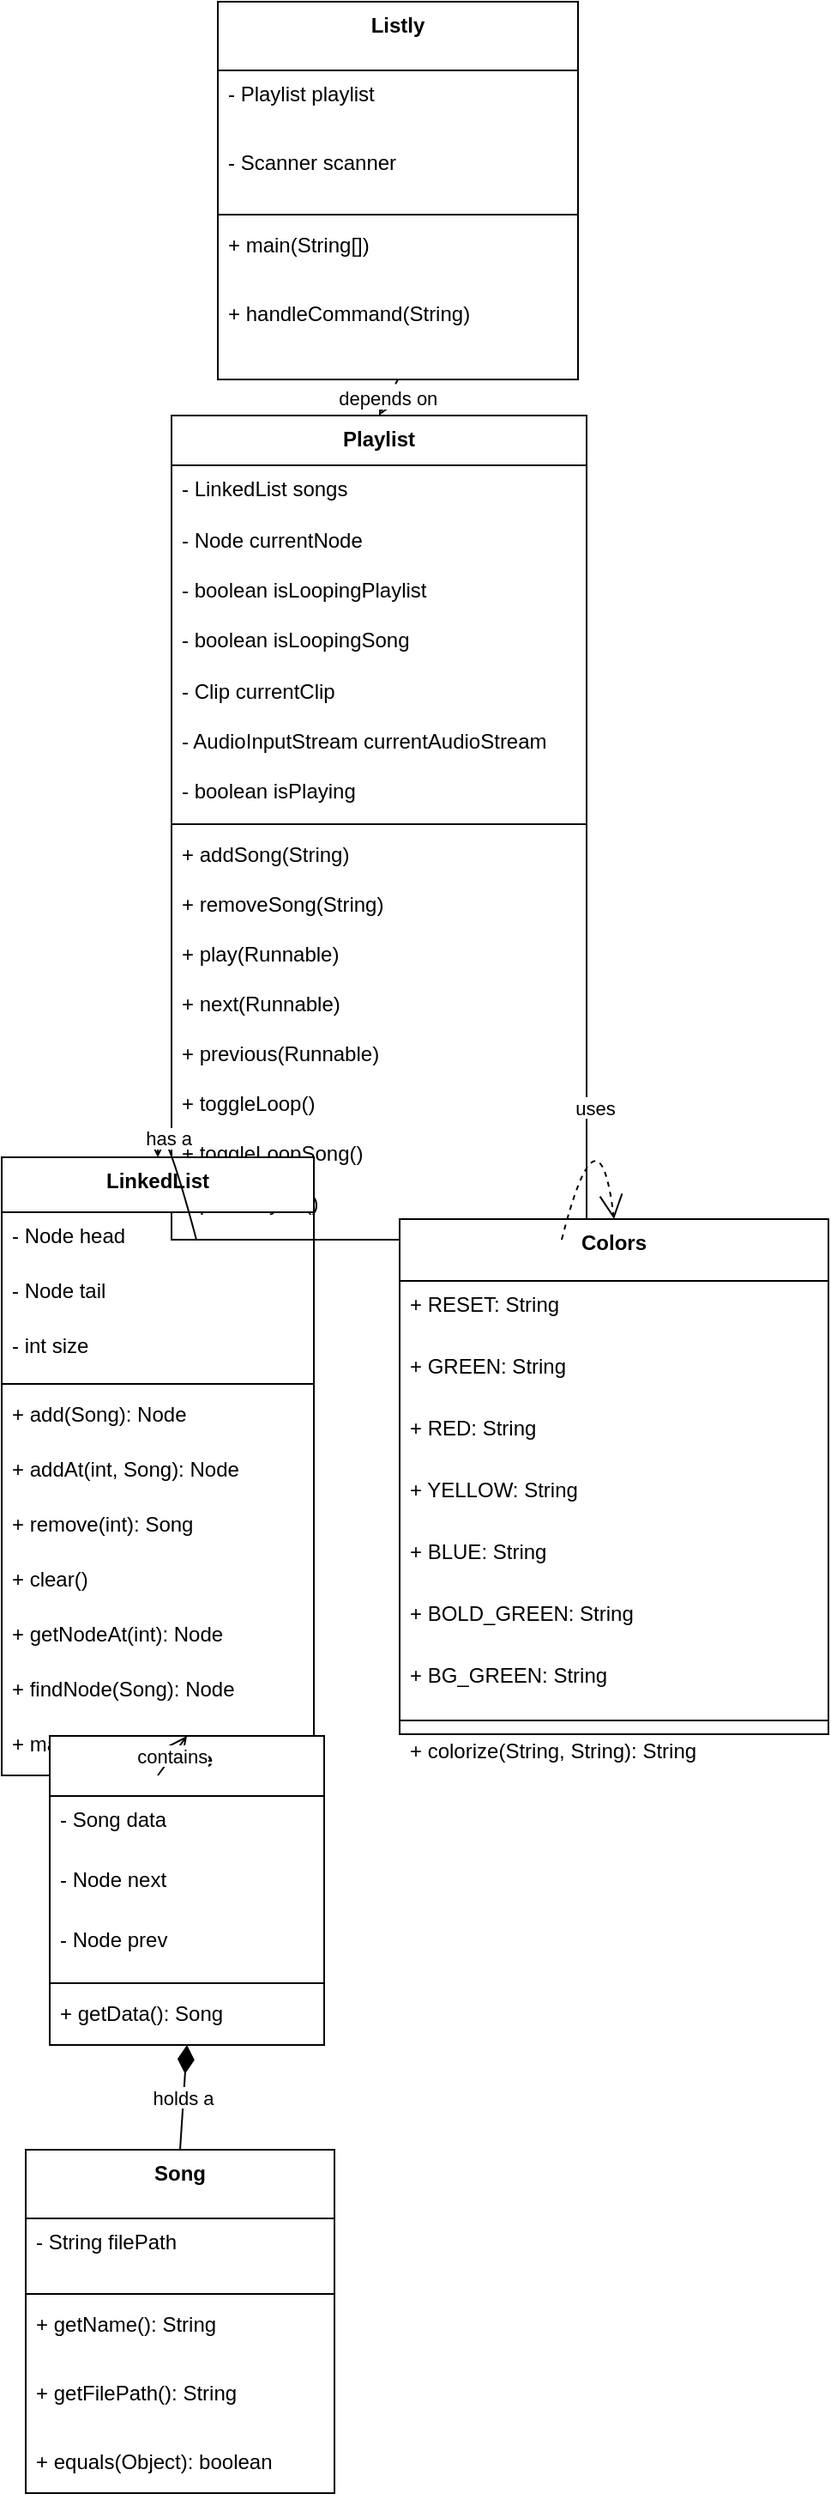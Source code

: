 <mxfile version="26.2.14">
  <diagram name="Page-1" id="Bg2ILVUZCvkJHj1Jf9vQ">
    <mxGraphModel>
      <root>
        <mxCell id="0" />
        <mxCell id="1" parent="0" />
        
        <!-- Playlist Class -->
        <mxCell id="2" value="Playlist" style="swimlane;fontStyle=1;align=center;verticalAlign=top;childLayout=stackLayout;horizontal=1;startSize=29;horizontalStack=0;resizeParent=1;resizeParentMax=0;resizeLast=0;collapsible=0;marginBottom=0;" vertex="1" parent="1">
          <mxGeometry x="107" y="249" width="242" height="480" as="geometry" />
        </mxCell>
        <mxCell id="3" value="- LinkedList songs" style="text;strokeColor=none;fillColor=none;align=left;verticalAlign=top;spacingLeft=4;spacingRight=4;overflow=hidden;rotatable=0;points=[[0,0.5],[1,0.5]];portConstraint=eastwest;" vertex="1" parent="2">
          <mxGeometry y="29" width="242" height="29" as="geometry" />
        </mxCell>
        <mxCell id="4" value="- Node currentNode" style="text;strokeColor=none;fillColor=none;align=left;verticalAlign=top;spacingLeft=4;spacingRight=4;overflow=hidden;rotatable=0;points=[[0,0.5],[1,0.5]];portConstraint=eastwest;" vertex="1" parent="2">
          <mxGeometry y="59" width="242" height="29" as="geometry" />
        </mxCell>
        <mxCell id="5" value="- boolean isLoopingPlaylist" style="text;strokeColor=none;fillColor=none;align=left;verticalAlign=top;spacingLeft=4;spacingRight=4;overflow=hidden;rotatable=0;points=[[0,0.5],[1,0.5]];portConstraint=eastwest;" vertex="1" parent="2">
          <mxGeometry y="88" width="242" height="29" as="geometry" />
        </mxCell>
        <mxCell id="6" value="- boolean isLoopingSong" style="text;strokeColor=none;fillColor=none;align=left;verticalAlign=top;spacingLeft=4;spacingRight=4;overflow=hidden;rotatable=0;points=[[0,0.5],[1,0.5]];portConstraint=eastwest;" vertex="1" parent="2">
          <mxGeometry y="117" width="242" height="29" as="geometry" />
        </mxCell>
        <mxCell id="7" value="- Clip currentClip" style="text;strokeColor=none;fillColor=none;align=left;verticalAlign=top;spacingLeft=4;spacingRight=4;overflow=hidden;rotatable=0;points=[[0,0.5],[1,0.5]];portConstraint=eastwest;" vertex="1" parent="2">
          <mxGeometry y="147" width="242" height="29" as="geometry" />
        </mxCell>
        <mxCell id="8" value="- AudioInputStream currentAudioStream" style="text;strokeColor=none;fillColor=none;align=left;verticalAlign=top;spacingLeft=4;spacingRight=4;overflow=hidden;rotatable=0;points=[[0,0.5],[1,0.5]];portConstraint=eastwest;" vertex="1" parent="2">
          <mxGeometry y="176" width="242" height="29" as="geometry" />
        </mxCell>
        <mxCell id="9" value="- boolean isPlaying" style="text;strokeColor=none;fillColor=none;align=left;verticalAlign=top;spacingLeft=4;spacingRight=4;overflow=hidden;rotatable=0;points=[[0,0.5],[1,0.5]];portConstraint=eastwest;" vertex="1" parent="2">
          <mxGeometry y="205" width="242" height="29" as="geometry" />
        </mxCell>
        <mxCell id="10" style="line;strokeWidth=1;fillColor=none;align=left;verticalAlign=middle;spacingTop=-1;spacingLeft=3;spacingRight=3;rotatable=0;labelPosition=right;points=[];portConstraint=eastwest;strokeColor=inherit;" vertex="1" parent="2">
          <mxGeometry y="234" width="242" height="8" as="geometry" />
        </mxCell>
        <mxCell id="11" value="+ addSong(String)" style="text;strokeColor=none;fillColor=none;align=left;verticalAlign=top;spacingLeft=4;spacingRight=4;overflow=hidden;rotatable=0;points=[[0,0.5],[1,0.5]];portConstraint=eastwest;" vertex="1" parent="2">
          <mxGeometry y="242" width="242" height="29" as="geometry" />
        </mxCell>
        <mxCell id="12" value="+ removeSong(String)" style="text;strokeColor=none;fillColor=none;align=left;verticalAlign=top;spacingLeft=4;spacingRight=4;overflow=hidden;rotatable=0;points=[[0,0.5],[1,0.5]];portConstraint=eastwest;" vertex="1" parent="2">
          <mxGeometry y="271" width="242" height="29" as="geometry" />
        </mxCell>
        <mxCell id="13" value="+ play(Runnable)" style="text;strokeColor=none;fillColor=none;align=left;verticalAlign=top;spacingLeft=4;spacingRight=4;overflow=hidden;rotatable=0;points=[[0,0.5],[1,0.5]];portConstraint=eastwest;" vertex="1" parent="2">
          <mxGeometry y="300" width="242" height="29" as="geometry" />
        </mxCell>
        <mxCell id="14" value="+ next(Runnable)" style="text;strokeColor=none;fillColor=none;align=left;verticalAlign=top;spacingLeft=4;spacingRight=4;overflow=hidden;rotatable=0;points=[[0,0.5],[1,0.5]];portConstraint=eastwest;" vertex="1" parent="2">
          <mxGeometry y="329" width="242" height="29" as="geometry" />
        </mxCell>
        <mxCell id="15" value="+ previous(Runnable)" style="text;strokeColor=none;fillColor=none;align=left;verticalAlign=top;spacingLeft=4;spacingRight=4;overflow=hidden;rotatable=0;points=[[0,0.5],[1,0.5]];portConstraint=eastwest;" vertex="1" parent="2">
          <mxGeometry y="358" width="242" height="29" as="geometry" />
        </mxCell>
        <mxCell id="16" value="+ toggleLoop()" style="text;strokeColor=none;fillColor=none;align=left;verticalAlign=top;spacingLeft=4;spacingRight=4;overflow=hidden;rotatable=0;points=[[0,0.5],[1,0.5]];portConstraint=eastwest;" vertex="1" parent="2">
          <mxGeometry y="387" width="242" height="29" as="geometry" />
        </mxCell>
        <mxCell id="17" value="+ toggleLoopSong()" style="text;strokeColor=none;fillColor=none;align=left;verticalAlign=top;spacingLeft=4;spacingRight=4;overflow=hidden;rotatable=0;points=[[0,0.5],[1,0.5]];portConstraint=eastwest;" vertex="1" parent="2">
          <mxGeometry y="416" width="242" height="29" as="geometry" />
        </mxCell>
        <mxCell id="18" value="+ printPlaylist()" style="text;strokeColor=none;fillColor=none;align=left;verticalAlign=top;spacingLeft=4;spacingRight=4;overflow=hidden;rotatable=0;points=[[0,0.5],[1,0.5]];portConstraint=eastwest;" vertex="1" parent="2">
          <mxGeometry y="445" width="242" height="29" as="geometry" />
        </mxCell>
        
        <!-- LinkedList Class -->
        <mxCell id="19" value="LinkedList" style="swimlane;fontStyle=1;align=center;verticalAlign=top;childLayout=stackLayout;horizontal=1;startSize=32;horizontalStack=0;resizeParent=1;resizeParentMax=0;resizeLast=0;collapsible=0;marginBottom=0;" vertex="1" parent="1">
          <mxGeometry x="8" y="681" width="182" height="360" as="geometry" />
        </mxCell>
        <mxCell id="20" value="- Node head" style="text;strokeColor=none;fillColor=none;align=left;verticalAlign=top;spacingLeft=4;spacingRight=4;overflow=hidden;rotatable=0;points=[[0,0.5],[1,0.5]];portConstraint=eastwest;" vertex="1" parent="19">
          <mxGeometry y="32" width="182" height="32" as="geometry" />
        </mxCell>
        <mxCell id="21" value="- Node tail" style="text;strokeColor=none;fillColor=none;align=left;verticalAlign=top;spacingLeft=4;spacingRight=4;overflow=hidden;rotatable=0;points=[[0,0.5],[1,0.5]];portConstraint=eastwest;" vertex="1" parent="19">
          <mxGeometry y="64" width="182" height="32" as="geometry" />
        </mxCell>
        <mxCell id="22" value="- int size" style="text;strokeColor=none;fillColor=none;align=left;verticalAlign=top;spacingLeft=4;spacingRight=4;overflow=hidden;rotatable=0;points=[[0,0.5],[1,0.5]];portConstraint=eastwest;" vertex="1" parent="19">
          <mxGeometry y="96" width="182" height="32" as="geometry" />
        </mxCell>
        <mxCell id="23" style="line;strokeWidth=1;fillColor=none;align=left;verticalAlign=middle;spacingTop=-1;spacingLeft=3;spacingRight=3;rotatable=0;labelPosition=right;points=[];portConstraint=eastwest;strokeColor=inherit;" vertex="1" parent="19">
          <mxGeometry y="128" width="182" height="8" as="geometry" />
        </mxCell>
        <mxCell id="24" value="+ add(Song): Node" style="text;strokeColor=none;fillColor=none;align=left;verticalAlign=top;spacingLeft=4;spacingRight=4;overflow=hidden;rotatable=0;points=[[0,0.5],[1,0.5]];portConstraint=eastwest;" vertex="1" parent="19">
          <mxGeometry y="136" width="182" height="32" as="geometry" />
        </mxCell>
        <mxCell id="25" value="+ addAt(int, Song): Node" style="text;strokeColor=none;fillColor=none;align=left;verticalAlign=top;spacingLeft=4;spacingRight=4;overflow=hidden;rotatable=0;points=[[0,0.5],[1,0.5]];portConstraint=eastwest;" vertex="1" parent="19">
          <mxGeometry y="168" width="182" height="32" as="geometry" />
        </mxCell>
        <mxCell id="26" value="+ remove(int): Song" style="text;strokeColor=none;fillColor=none;align=left;verticalAlign=top;spacingLeft=4;spacingRight=4;overflow=hidden;rotatable=0;points=[[0,0.5],[1,0.5]];portConstraint=eastwest;" vertex="1" parent="19">
          <mxGeometry y="200" width="182" height="32" as="geometry" />
        </mxCell>
        <mxCell id="27" value="+ clear()" style="text;strokeColor=none;fillColor=none;align=left;verticalAlign=top;spacingLeft=4;spacingRight=4;overflow=hidden;rotatable=0;points=[[0,0.5],[1,0.5]];portConstraint=eastwest;" vertex="1" parent="19">
          <mxGeometry y="232" width="182" height="32" as="geometry" />
        </mxCell>
        <mxCell id="28" value="+ getNodeAt(int): Node" style="text;strokeColor=none;fillColor=none;align=left;verticalAlign=top;spacingLeft=4;spacingRight=4;overflow=hidden;rotatable=0;points=[[0,0.5],[1,0.5]];portConstraint=eastwest;" vertex="1" parent="19">
          <mxGeometry y="264" width="182" height="32" as="geometry" />
        </mxCell>
        <mxCell id="29" value="+ findNode(Song): Node" style="text;strokeColor=none;fillColor=none;align=left;verticalAlign=top;spacingLeft=4;spacingRight=4;overflow=hidden;rotatable=0;points=[[0,0.5],[1,0.5]];portConstraint=eastwest;" vertex="1" parent="19">
          <mxGeometry y="296" width="182" height="32" as="geometry" />
        </mxCell>
        <mxCell id="30" value="+ makeCircular()" style="text;strokeColor=none;fillColor=none;align=left;verticalAlign=top;spacingLeft=4;spacingRight=4;overflow=hidden;rotatable=0;points=[[0,0.5],[1,0.5]];portConstraint=eastwest;" vertex="1" parent="19">
          <mxGeometry y="328" width="182" height="32" as="geometry" />
        </mxCell>
        
        <!-- Node Class -->
        <mxCell id="31" value="Node" style="swimlane;fontStyle=1;align=center;verticalAlign=top;childLayout=stackLayout;horizontal=1;startSize=35;horizontalStack=0;resizeParent=1;resizeParentMax=0;resizeLast=0;collapsible=0;marginBottom=0;" vertex="1" parent="1">
          <mxGeometry x="36" y="1018" width="160" height="180" as="geometry" />
        </mxCell>
        <mxCell id="32" value="- Song data" style="text;strokeColor=none;fillColor=none;align=left;verticalAlign=top;spacingLeft=4;spacingRight=4;overflow=hidden;rotatable=0;points=[[0,0.5],[1,0.5]];portConstraint=eastwest;" vertex="1" parent="31">
          <mxGeometry y="35" width="160" height="35" as="geometry" />
        </mxCell>
        <mxCell id="33" value="- Node next" style="text;strokeColor=none;fillColor=none;align=left;verticalAlign=top;spacingLeft=4;spacingRight=4;overflow=hidden;rotatable=0;points=[[0,0.5],[1,0.5]];portConstraint=eastwest;" vertex="1" parent="31">
          <mxGeometry y="70" width="160" height="35" as="geometry" />
        </mxCell>
        <mxCell id="34" value="- Node prev" style="text;strokeColor=none;fillColor=none;align=left;verticalAlign=top;spacingLeft=4;spacingRight=4;overflow=hidden;rotatable=0;points=[[0,0.5],[1,0.5]];portConstraint=eastwest;" vertex="1" parent="31">
          <mxGeometry y="105" width="160" height="35" as="geometry" />
        </mxCell>
        <mxCell id="35" style="line;strokeWidth=1;fillColor=none;align=left;verticalAlign=middle;spacingTop=-1;spacingLeft=3;spacingRight=3;rotatable=0;labelPosition=right;points=[];portConstraint=eastwest;strokeColor=inherit;" vertex="1" parent="31">
          <mxGeometry y="140" width="160" height="8" as="geometry" />
        </mxCell>
        <mxCell id="36" value="+ getData(): Song" style="text;strokeColor=none;fillColor=none;align=left;verticalAlign=top;spacingLeft=4;spacingRight=4;overflow=hidden;rotatable=0;points=[[0,0.5],[1,0.5]];portConstraint=eastwest;" vertex="1" parent="31">
          <mxGeometry y="148" width="160" height="32" as="geometry" />
        </mxCell>
        
        <!-- Song Class -->
        <mxCell id="37" value="Song" style="swimlane;fontStyle=1;align=center;verticalAlign=top;childLayout=stackLayout;horizontal=1;startSize=40;horizontalStack=0;resizeParent=1;resizeParentMax=0;resizeLast=0;collapsible=0;marginBottom=0;" vertex="1" parent="1">
          <mxGeometry x="22" y="1259" width="180" height="200" as="geometry" />
        </mxCell>
        <mxCell id="38" value="- String filePath" style="text;strokeColor=none;fillColor=none;align=left;verticalAlign=top;spacingLeft=4;spacingRight=4;overflow=hidden;rotatable=0;points=[[0,0.5],[1,0.5]];portConstraint=eastwest;" vertex="1" parent="37">
          <mxGeometry y="40" width="180" height="40" as="geometry" />
        </mxCell>
        <mxCell id="39" style="line;strokeWidth=1;fillColor=none;align=left;verticalAlign=middle;spacingTop=-1;spacingLeft=3;spacingRight=3;rotatable=0;labelPosition=right;points=[];portConstraint=eastwest;strokeColor=inherit;" vertex="1" parent="37">
          <mxGeometry y="80" width="180" height="8" as="geometry" />
        </mxCell>
        <mxCell id="40" value="+ getName(): String" style="text;strokeColor=none;fillColor=none;align=left;verticalAlign=top;spacingLeft=4;spacingRight=4;overflow=hidden;rotatable=0;points=[[0,0.5],[1,0.5]];portConstraint=eastwest;" vertex="1" parent="37">
          <mxGeometry y="88" width="180" height="40" as="geometry" />
        </mxCell>
        <mxCell id="41" value="+ getFilePath(): String" style="text;strokeColor=none;fillColor=none;align=left;verticalAlign=top;spacingLeft=4;spacingRight=4;overflow=hidden;rotatable=0;points=[[0,0.5],[1,0.5]];portConstraint=eastwest;" vertex="1" parent="37">
          <mxGeometry y="128" width="180" height="40" as="geometry" />
        </mxCell>
        <mxCell id="42" value="+ equals(Object): boolean" style="text;strokeColor=none;fillColor=none;align=left;verticalAlign=top;spacingLeft=4;spacingRight=4;overflow=hidden;rotatable=0;points=[[0,0.5],[1,0.5]];portConstraint=eastwest;" vertex="1" parent="37">
          <mxGeometry y="168" width="180" height="32" as="geometry" />
        </mxCell>
        
        <!-- Listly Class -->
        <mxCell id="43" value="Listly" style="swimlane;fontStyle=1;align=center;verticalAlign=top;childLayout=stackLayout;horizontal=1;startSize=40;horizontalStack=0;resizeParent=1;resizeParentMax=0;resizeLast=0;collapsible=0;marginBottom=0;" vertex="1" parent="1">
          <mxGeometry x="134" y="8" width="210" height="220" as="geometry" />
        </mxCell>
        <mxCell id="44" value="- Playlist playlist" style="text;strokeColor=none;fillColor=none;align=left;verticalAlign=top;spacingLeft=4;spacingRight=4;overflow=hidden;rotatable=0;points=[[0,0.5],[1,0.5]];portConstraint=eastwest;" vertex="1" parent="43">
          <mxGeometry y="40" width="210" height="40" as="geometry" />
        </mxCell>
        <mxCell id="45" value="- Scanner scanner" style="text;strokeColor=none;fillColor=none;align=left;verticalAlign=top;spacingLeft=4;spacingRight=4;overflow=hidden;rotatable=0;points=[[0,0.5],[1,0.5]];portConstraint=eastwest;" vertex="1" parent="43">
          <mxGeometry y="80" width="210" height="40" as="geometry" />
        </mxCell>
        <mxCell id="46" style="line;strokeWidth=1;fillColor=none;align=left;verticalAlign=middle;spacingTop=-1;spacingLeft=3;spacingRight=3;rotatable=0;labelPosition=right;points=[];portConstraint=eastwest;strokeColor=inherit;" vertex="1" parent="43">
          <mxGeometry y="120" width="210" height="8" as="geometry" />
        </mxCell>
        <mxCell id="47" value="+ main(String[])" style="text;strokeColor=none;fillColor=none;align=left;verticalAlign=top;spacingLeft=4;spacingRight=4;overflow=hidden;rotatable=0;points=[[0,0.5],[1,0.5]];portConstraint=eastwest;" vertex="1" parent="43">
          <mxGeometry y="128" width="210" height="40" as="geometry" />
        </mxCell>
        <mxCell id="48" value="+ handleCommand(String)" style="text;strokeColor=none;fillColor=none;align=left;verticalAlign=top;spacingLeft=4;spacingRight=4;overflow=hidden;rotatable=0;points=[[0,0.5],[1,0.5]];portConstraint=eastwest;" vertex="1" parent="43">
          <mxGeometry y="168" width="210" height="40" as="geometry" />
        </mxCell>
        
        <!-- Colors Class -->
        <mxCell id="49" value="Colors" style="swimlane;fontStyle=1;align=center;verticalAlign=top;childLayout=stackLayout;horizontal=1;startSize=36;horizontalStack=0;resizeParent=1;resizeParentMax=0;resizeLast=0;collapsible=0;marginBottom=0;" vertex="1" parent="1">
          <mxGeometry x="240" y="717" width="250" height="300" as="geometry" />
        </mxCell>
        <mxCell id="50" value="+ RESET: String" style="text;strokeColor=none;fillColor=none;align=left;verticalAlign=top;spacingLeft=4;spacingRight=4;overflow=hidden;rotatable=0;points=[[0,0.5],[1,0.5]];portConstraint=eastwest;" vertex="1" parent="49">
          <mxGeometry y="36" width="250" height="36" as="geometry" />
        </mxCell>
        <mxCell id="51" value="+ GREEN: String" style="text;strokeColor=none;fillColor=none;align=left;verticalAlign=top;spacingLeft=4;spacingRight=4;overflow=hidden;rotatable=0;points=[[0,0.5],[1,0.5]];portConstraint=eastwest;" vertex="1" parent="49">
          <mxGeometry y="72" width="250" height="36" as="geometry" />
        </mxCell>
        <mxCell id="52" value="+ RED: String" style="text;strokeColor=none;fillColor=none;align=left;verticalAlign=top;spacingLeft=4;spacingRight=4;overflow=hidden;rotatable=0;points=[[0,0.5],[1,0.5]];portConstraint=eastwest;" vertex="1" parent="49">
          <mxGeometry y="108" width="250" height="36" as="geometry" />
        </mxCell>
        <mxCell id="53" value="+ YELLOW: String" style="text;strokeColor=none;fillColor=none;align=left;verticalAlign=top;spacingLeft=4;spacingRight=4;overflow=hidden;rotatable=0;points=[[0,0.5],[1,0.5]];portConstraint=eastwest;" vertex="1" parent="49">
          <mxGeometry y="144" width="250" height="36" as="geometry" />
        </mxCell>
        <mxCell id="54" value="+ BLUE: String" style="text;strokeColor=none;fillColor=none;align=left;verticalAlign=top;spacingLeft=4;spacingRight=4;overflow=hidden;rotatable=0;points=[[0,0.5],[1,0.5]];portConstraint=eastwest;" vertex="1" parent="49">
          <mxGeometry y="180" width="250" height="36" as="geometry" />
        </mxCell>
        <mxCell id="55" value="+ BOLD_GREEN: String" style="text;strokeColor=none;fillColor=none;align=left;verticalAlign=top;spacingLeft=4;spacingRight=4;overflow=hidden;rotatable=0;points=[[0,0.5],[1,0.5]];portConstraint=eastwest;" vertex="1" parent="49">
          <mxGeometry y="216" width="250" height="36" as="geometry" />
        </mxCell>
        <mxCell id="56" value="+ BG_GREEN: String" style="text;strokeColor=none;fillColor=none;align=left;verticalAlign=top;spacingLeft=4;spacingRight=4;overflow=hidden;rotatable=0;points=[[0,0.5],[1,0.5]];portConstraint=eastwest;" vertex="1" parent="49">
          <mxGeometry y="252" width="250" height="36" as="geometry" />
        </mxCell>
        <mxCell id="57" style="line;strokeWidth=1;fillColor=none;align=left;verticalAlign=middle;spacingTop=-1;spacingLeft=3;spacingRight=3;rotatable=0;labelPosition=right;points=[];portConstraint=eastwest;strokeColor=inherit;" vertex="1" parent="49">
          <mxGeometry y="288" width="250" height="8" as="geometry" />
        </mxCell>
        <mxCell id="58" value="+ colorize(String, String): String" style="text;strokeColor=none;fillColor=none;align=left;verticalAlign=top;spacingLeft=4;spacingRight=4;overflow=hidden;rotatable=0;points=[[0,0.5],[1,0.5]];portConstraint=eastwest;" vertex="1" parent="49">
          <mxGeometry y="296" width="250" height="36" as="geometry" />
        </mxCell>
        
        <!-- Relationships -->
        <mxCell id="59" value="has a" style="curved=1;startArrow=none;endArrow=open;endSize=12;exitX=0.06;exitY=1;entryX=0.5;entryY=0;" edge="1" parent="1" source="2" target="19">
          <mxGeometry relative="1" as="geometry">
            <Array as="points">
              <mxPoint x="99" y="645" />
            </Array>
          </mxGeometry>
        </mxCell>
        <mxCell id="60" value="contains" style="curved=1;startArrow=none;endArrow=open;endSize=12;exitX=0.5;exitY=1;entryX=0.5;entryY=0;" edge="1" parent="1" source="19" target="31">
          <mxGeometry relative="1" as="geometry" />
        </mxCell>
        <mxCell id="61" value="holds a" style="curved=1;startArrow=diamondThin;startSize=14;startFill=1;endArrow=none;exitX=0.5;exitY=1;entryX=0.5;entryY=0;" edge="1" parent="1" source="31" target="37">
          <mxGeometry relative="1" as="geometry" />
        </mxCell>
        <mxCell id="62" value="depends on" style="curved=1;dashed=1;startArrow=none;endArrow=open;endSize=12;exitX=0.5;exitY=1;entryX=0.5;entryY=0;" edge="1" parent="1" source="43" target="2">
          <mxGeometry relative="1" as="geometry" />
        </mxCell>
        <mxCell id="63" value="uses" style="curved=1;dashed=1;startArrow=none;endArrow=open;endSize=12;exitX=0.94;exitY=1;entryX=0.5;entryY=0;" edge="1" parent="1" source="2" target="49">
          <mxGeometry relative="1" as="geometry">
            <Array as="points">
              <mxPoint x="356" y="645" />
            </Array>
          </mxGeometry>
        </mxCell>
      </root>
    </mxGraphModel>
  </diagram>
</mxfile>
